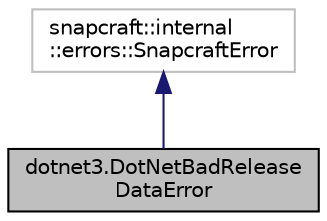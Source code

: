 digraph "dotnet3.DotNetBadReleaseDataError"
{
 // LATEX_PDF_SIZE
  edge [fontname="Helvetica",fontsize="10",labelfontname="Helvetica",labelfontsize="10"];
  node [fontname="Helvetica",fontsize="10",shape=record];
  Node1 [label="dotnet3.DotNetBadRelease\lDataError",height=0.2,width=0.4,color="black", fillcolor="grey75", style="filled", fontcolor="black",tooltip=" "];
  Node2 -> Node1 [dir="back",color="midnightblue",fontsize="10",style="solid",fontname="Helvetica"];
  Node2 [label="snapcraft::internal\l::errors::SnapcraftError",height=0.2,width=0.4,color="grey75", fillcolor="white", style="filled",tooltip=" "];
}
